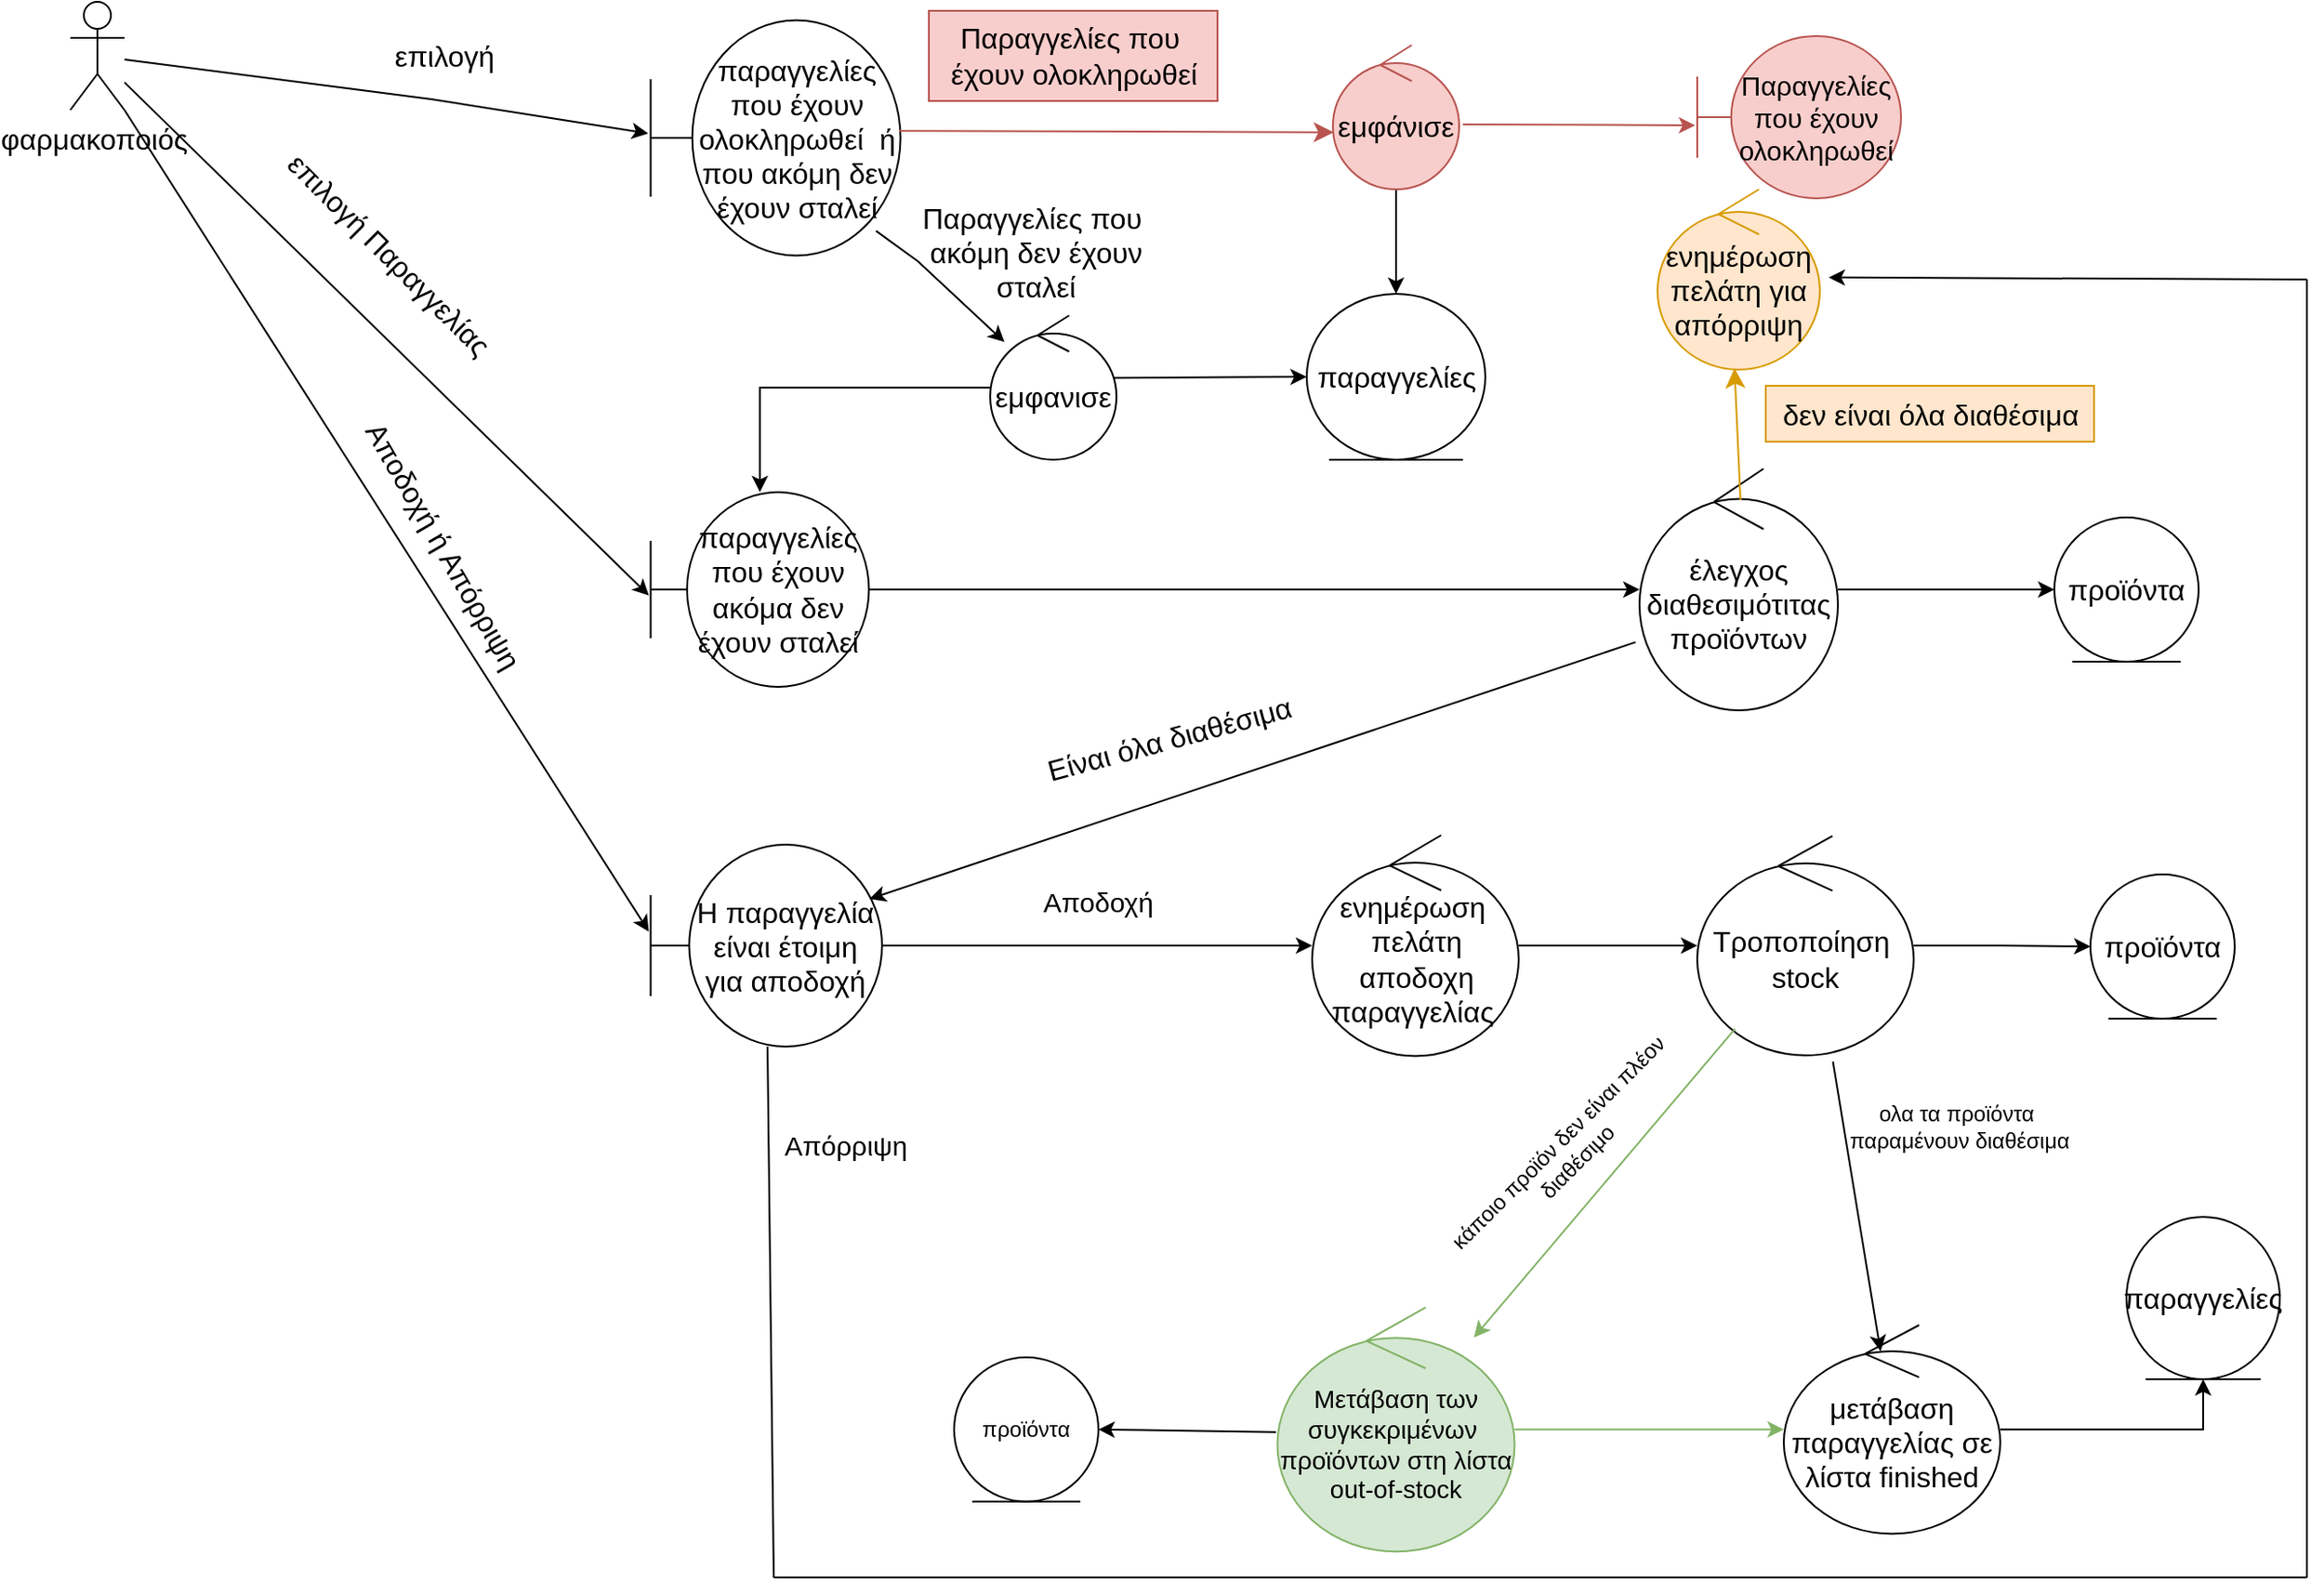 <mxfile version="21.2.3" type="device">
  <diagram name="Page-1" id="sS6enDFf0WbTZIS2XbAY">
    <mxGraphModel dx="1850" dy="541" grid="1" gridSize="10" guides="1" tooltips="1" connect="1" arrows="1" fold="1" page="0" pageScale="1" pageWidth="850" pageHeight="1100" math="0" shadow="0">
      <root>
        <mxCell id="0" />
        <mxCell id="1" parent="0" />
        <mxCell id="T-9rJRapIrSA8LsScsim-1" value="φαρμακοποιός&amp;nbsp;" style="shape=umlActor;verticalLabelPosition=bottom;verticalAlign=top;html=1;outlineConnect=0;fontSize=16;" parent="1" vertex="1">
          <mxGeometry x="-400" y="146" width="30" height="60" as="geometry" />
        </mxCell>
        <mxCell id="T-9rJRapIrSA8LsScsim-18" value="παραγγελίες που έχουν ολοκληρωθεί&amp;nbsp; ή που ακόμη δεν έχουν σταλεί" style="shape=umlBoundary;whiteSpace=wrap;html=1;fontSize=16;" parent="1" vertex="1">
          <mxGeometry x="-78.25" y="156.25" width="138.5" height="130.5" as="geometry" />
        </mxCell>
        <mxCell id="T-9rJRapIrSA8LsScsim-20" value="επιλογή" style="text;html=1;align=center;verticalAlign=middle;resizable=0;points=[];autosize=1;strokeColor=none;fillColor=none;fontSize=16;" parent="1" vertex="1">
          <mxGeometry x="-230" y="160.5" width="73" height="31" as="geometry" />
        </mxCell>
        <mxCell id="YqsY4oMhckwHTp_olVz_-52" style="edgeStyle=orthogonalEdgeStyle;rounded=0;orthogonalLoop=1;jettySize=auto;html=1;" parent="1" source="T-9rJRapIrSA8LsScsim-21" target="T-9rJRapIrSA8LsScsim-23" edge="1">
          <mxGeometry relative="1" as="geometry" />
        </mxCell>
        <mxCell id="T-9rJRapIrSA8LsScsim-21" value="εμφανισε" style="ellipse;shape=umlControl;whiteSpace=wrap;html=1;fontSize=16;" parent="1" vertex="1">
          <mxGeometry x="110" y="320" width="70" height="80" as="geometry" />
        </mxCell>
        <mxCell id="YqsY4oMhckwHTp_olVz_-57" style="edgeStyle=orthogonalEdgeStyle;rounded=0;orthogonalLoop=1;jettySize=auto;html=1;" parent="1" source="T-9rJRapIrSA8LsScsim-23" target="T-9rJRapIrSA8LsScsim-32" edge="1">
          <mxGeometry relative="1" as="geometry" />
        </mxCell>
        <mxCell id="T-9rJRapIrSA8LsScsim-23" value="παραγγελίες που έχουν ακόμα δεν έχουν σταλεί" style="shape=umlBoundary;whiteSpace=wrap;html=1;fontSize=16;" parent="1" vertex="1">
          <mxGeometry x="-78.25" y="418" width="121" height="108" as="geometry" />
        </mxCell>
        <mxCell id="T-9rJRapIrSA8LsScsim-24" value="παραγγελίες" style="ellipse;shape=umlEntity;whiteSpace=wrap;html=1;fontSize=16;" parent="1" vertex="1">
          <mxGeometry x="285.5" y="308" width="99" height="92" as="geometry" />
        </mxCell>
        <mxCell id="YqsY4oMhckwHTp_olVz_-58" style="edgeStyle=orthogonalEdgeStyle;rounded=0;orthogonalLoop=1;jettySize=auto;html=1;entryX=0;entryY=0.5;entryDx=0;entryDy=0;" parent="1" source="T-9rJRapIrSA8LsScsim-32" target="T-9rJRapIrSA8LsScsim-39" edge="1">
          <mxGeometry relative="1" as="geometry" />
        </mxCell>
        <mxCell id="T-9rJRapIrSA8LsScsim-32" value="έλεγχος διαθεσιμότιτας προϊόντων" style="ellipse;shape=umlControl;whiteSpace=wrap;html=1;fontSize=16;" parent="1" vertex="1">
          <mxGeometry x="470" y="405" width="110" height="134" as="geometry" />
        </mxCell>
        <mxCell id="T-9rJRapIrSA8LsScsim-34" value="ενημέρωση πελάτη για απόρριψη" style="ellipse;shape=umlControl;whiteSpace=wrap;html=1;fontSize=16;fillColor=#ffe6cc;strokeColor=#d79b00;" parent="1" vertex="1">
          <mxGeometry x="480" y="250" width="90" height="100" as="geometry" />
        </mxCell>
        <mxCell id="T-9rJRapIrSA8LsScsim-35" value="" style="endArrow=classic;html=1;rounded=0;fontSize=12;startSize=8;endSize=8;curved=1;exitX=0.509;exitY=0.13;exitDx=0;exitDy=0;exitPerimeter=0;entryX=0.474;entryY=0.993;entryDx=0;entryDy=0;entryPerimeter=0;fillColor=#ffe6cc;strokeColor=#d79b00;" parent="1" source="T-9rJRapIrSA8LsScsim-32" target="T-9rJRapIrSA8LsScsim-34" edge="1">
          <mxGeometry width="50" height="50" relative="1" as="geometry">
            <mxPoint x="267" y="605" as="sourcePoint" />
            <mxPoint x="317" y="555" as="targetPoint" />
          </mxGeometry>
        </mxCell>
        <mxCell id="T-9rJRapIrSA8LsScsim-36" value="δεν είναι όλα διαθέσιμα" style="text;html=1;align=center;verticalAlign=middle;resizable=0;points=[];autosize=1;strokeColor=#d79b00;fillColor=#ffe6cc;fontSize=16;" parent="1" vertex="1">
          <mxGeometry x="540" y="359" width="182" height="31" as="geometry" />
        </mxCell>
        <mxCell id="T-9rJRapIrSA8LsScsim-39" value="προϊόντα" style="ellipse;shape=umlEntity;whiteSpace=wrap;html=1;fontSize=16;" parent="1" vertex="1">
          <mxGeometry x="700" y="432" width="80" height="80" as="geometry" />
        </mxCell>
        <mxCell id="YqsY4oMhckwHTp_olVz_-66" style="edgeStyle=orthogonalEdgeStyle;rounded=0;orthogonalLoop=1;jettySize=auto;html=1;" parent="1" source="T-9rJRapIrSA8LsScsim-41" target="T-9rJRapIrSA8LsScsim-46" edge="1">
          <mxGeometry relative="1" as="geometry" />
        </mxCell>
        <mxCell id="T-9rJRapIrSA8LsScsim-41" value="H&lt;span style=&quot;font-size:12.0pt;line-height:107%;font-family:&amp;quot;Arial&amp;quot;,sans-serif;&lt;br/&gt;mso-fareast-font-family:Calibri;mso-fareast-theme-font:minor-latin;mso-ansi-language:&lt;br/&gt;EL;mso-fareast-language:EN-US;mso-bidi-language:AR-SA&quot;&gt; παραγγελία είναι έτοιμη&lt;br/&gt;για αποδοχή&lt;/span&gt;" style="shape=umlBoundary;whiteSpace=wrap;html=1;fontSize=16;" parent="1" vertex="1">
          <mxGeometry x="-78.25" y="613.5" width="128.25" height="112" as="geometry" />
        </mxCell>
        <mxCell id="T-9rJRapIrSA8LsScsim-43" value="Είναι όλα διαθέσιμα" style="text;html=1;align=center;verticalAlign=middle;resizable=0;points=[];autosize=1;strokeColor=none;fillColor=none;fontSize=16;rotation=-15;" parent="1" vertex="1">
          <mxGeometry x="128.5" y="540" width="160" height="30" as="geometry" />
        </mxCell>
        <mxCell id="T-9rJRapIrSA8LsScsim-45" value="Αποδοχή ή Απόρριψη" style="text;html=1;align=center;verticalAlign=middle;resizable=0;points=[];autosize=1;strokeColor=none;fillColor=none;fontSize=16;rotation=60;" parent="1" vertex="1">
          <mxGeometry x="-283.5" y="432" width="180" height="30" as="geometry" />
        </mxCell>
        <mxCell id="YqsY4oMhckwHTp_olVz_-68" style="edgeStyle=orthogonalEdgeStyle;rounded=0;orthogonalLoop=1;jettySize=auto;html=1;" parent="1" source="T-9rJRapIrSA8LsScsim-46" target="T-9rJRapIrSA8LsScsim-50" edge="1">
          <mxGeometry relative="1" as="geometry" />
        </mxCell>
        <mxCell id="T-9rJRapIrSA8LsScsim-46" value="ενημέρωση&amp;nbsp; πελάτη αποδοχη παραγγελίας&amp;nbsp;" style="ellipse;shape=umlControl;whiteSpace=wrap;html=1;fontSize=16;" parent="1" vertex="1">
          <mxGeometry x="288.5" y="608.25" width="114.5" height="122.5" as="geometry" />
        </mxCell>
        <mxCell id="YqsY4oMhckwHTp_olVz_-70" style="edgeStyle=orthogonalEdgeStyle;rounded=0;orthogonalLoop=1;jettySize=auto;html=1;entryX=0;entryY=0.5;entryDx=0;entryDy=0;" parent="1" source="T-9rJRapIrSA8LsScsim-50" target="T-9rJRapIrSA8LsScsim-51" edge="1">
          <mxGeometry relative="1" as="geometry" />
        </mxCell>
        <mxCell id="T-9rJRapIrSA8LsScsim-50" value="&lt;p class=&quot;MsoNormal&quot;&gt;Τροποποίηση&amp;nbsp; stock&lt;/p&gt;" style="ellipse;shape=umlControl;whiteSpace=wrap;html=1;fontSize=16;" parent="1" vertex="1">
          <mxGeometry x="502" y="608.63" width="120" height="121.75" as="geometry" />
        </mxCell>
        <mxCell id="T-9rJRapIrSA8LsScsim-51" value="προϊόντα" style="ellipse;shape=umlEntity;whiteSpace=wrap;html=1;fontSize=16;" parent="1" vertex="1">
          <mxGeometry x="720" y="630" width="80" height="80" as="geometry" />
        </mxCell>
        <mxCell id="YqsY4oMhckwHTp_olVz_-75" style="edgeStyle=orthogonalEdgeStyle;rounded=0;orthogonalLoop=1;jettySize=auto;html=1;entryX=0.5;entryY=1;entryDx=0;entryDy=0;" parent="1" source="T-9rJRapIrSA8LsScsim-53" target="T-9rJRapIrSA8LsScsim-56" edge="1">
          <mxGeometry relative="1" as="geometry" />
        </mxCell>
        <mxCell id="T-9rJRapIrSA8LsScsim-53" value="μετάβαση παραγγελίας σε λίστα finished" style="ellipse;shape=umlControl;whiteSpace=wrap;html=1;fontSize=16;" parent="1" vertex="1">
          <mxGeometry x="550" y="880" width="120" height="115.75" as="geometry" />
        </mxCell>
        <mxCell id="T-9rJRapIrSA8LsScsim-56" value="παραγγελίες" style="ellipse;shape=umlEntity;whiteSpace=wrap;html=1;fontSize=16;" parent="1" vertex="1">
          <mxGeometry x="740" y="820" width="85" height="90" as="geometry" />
        </mxCell>
        <mxCell id="YqsY4oMhckwHTp_olVz_-47" style="edgeStyle=orthogonalEdgeStyle;rounded=0;orthogonalLoop=1;jettySize=auto;html=1;" parent="1" source="T-9rJRapIrSA8LsScsim-58" target="T-9rJRapIrSA8LsScsim-24" edge="1">
          <mxGeometry relative="1" as="geometry" />
        </mxCell>
        <mxCell id="T-9rJRapIrSA8LsScsim-58" value="εμφάνισε" style="ellipse;shape=umlControl;whiteSpace=wrap;html=1;fontSize=16;fillColor=#f8cecc;strokeColor=#b85450;" parent="1" vertex="1">
          <mxGeometry x="300" y="170" width="70" height="80" as="geometry" />
        </mxCell>
        <mxCell id="T-9rJRapIrSA8LsScsim-59" value="" style="endArrow=classic;html=1;rounded=0;fontSize=12;startSize=8;endSize=8;curved=1;exitX=0.994;exitY=0.47;exitDx=0;exitDy=0;exitPerimeter=0;entryX=0.006;entryY=0.605;entryDx=0;entryDy=0;entryPerimeter=0;fillColor=#f8cecc;strokeColor=#b85450;" parent="1" source="T-9rJRapIrSA8LsScsim-18" target="T-9rJRapIrSA8LsScsim-58" edge="1">
          <mxGeometry width="50" height="50" relative="1" as="geometry">
            <mxPoint x="347" y="398" as="sourcePoint" />
            <mxPoint x="397" y="348" as="targetPoint" />
          </mxGeometry>
        </mxCell>
        <mxCell id="T-9rJRapIrSA8LsScsim-60" value="Παραγγελίες που&amp;nbsp;&lt;br&gt;έχουν ολοκληρωθεί" style="text;html=1;align=center;verticalAlign=middle;resizable=0;points=[];autosize=1;strokeColor=#b85450;fillColor=#f8cecc;fontSize=16;" parent="1" vertex="1">
          <mxGeometry x="76" y="151" width="160" height="50" as="geometry" />
        </mxCell>
        <mxCell id="f6oSSaDbNlxuDpAMLlSm-2" value="Παραγγελίες που έχουν ολοκληρωθεί" style="shape=umlBoundary;whiteSpace=wrap;html=1;fillColor=#f8cecc;strokeColor=#b85450;fontSize=15;" parent="1" vertex="1">
          <mxGeometry x="502" y="165" width="113" height="90" as="geometry" />
        </mxCell>
        <mxCell id="f6oSSaDbNlxuDpAMLlSm-3" value="" style="endArrow=classic;html=1;rounded=0;exitX=1.029;exitY=0.55;exitDx=0;exitDy=0;exitPerimeter=0;entryX=-0.01;entryY=0.55;entryDx=0;entryDy=0;entryPerimeter=0;fillColor=#f8cecc;strokeColor=#b85450;" parent="1" source="T-9rJRapIrSA8LsScsim-58" target="f6oSSaDbNlxuDpAMLlSm-2" edge="1">
          <mxGeometry width="50" height="50" relative="1" as="geometry">
            <mxPoint x="398" y="426" as="sourcePoint" />
            <mxPoint x="448" y="376" as="targetPoint" />
          </mxGeometry>
        </mxCell>
        <mxCell id="YqsY4oMhckwHTp_olVz_-74" style="edgeStyle=orthogonalEdgeStyle;rounded=0;orthogonalLoop=1;jettySize=auto;html=1;fillColor=#d5e8d4;strokeColor=#82b366;" parent="1" source="f6oSSaDbNlxuDpAMLlSm-7" target="T-9rJRapIrSA8LsScsim-53" edge="1">
          <mxGeometry relative="1" as="geometry" />
        </mxCell>
        <mxCell id="f6oSSaDbNlxuDpAMLlSm-7" value="&lt;font style=&quot;font-size: 14px;&quot;&gt;Μετάβαση των συγκεκριμένων&amp;nbsp; προϊόντων στη λίστα out-of-stock&lt;/font&gt;" style="ellipse;shape=umlControl;whiteSpace=wrap;html=1;fillColor=#d5e8d4;strokeColor=#82b366;" parent="1" vertex="1">
          <mxGeometry x="269.25" y="870.13" width="131.5" height="135.5" as="geometry" />
        </mxCell>
        <mxCell id="YqsY4oMhckwHTp_olVz_-46" value="" style="endArrow=classic;html=1;rounded=0;entryX=-0.01;entryY=0.481;entryDx=0;entryDy=0;entryPerimeter=0;" parent="1" source="T-9rJRapIrSA8LsScsim-1" target="T-9rJRapIrSA8LsScsim-18" edge="1">
          <mxGeometry width="50" height="50" relative="1" as="geometry">
            <mxPoint x="460" y="430" as="sourcePoint" />
            <mxPoint x="510" y="380" as="targetPoint" />
            <Array as="points">
              <mxPoint x="-200" y="200" />
            </Array>
          </mxGeometry>
        </mxCell>
        <mxCell id="YqsY4oMhckwHTp_olVz_-49" value="" style="endArrow=classic;html=1;rounded=0;exitX=0.902;exitY=0.895;exitDx=0;exitDy=0;exitPerimeter=0;" parent="1" source="T-9rJRapIrSA8LsScsim-18" target="T-9rJRapIrSA8LsScsim-21" edge="1">
          <mxGeometry width="50" height="50" relative="1" as="geometry">
            <mxPoint x="320" y="530" as="sourcePoint" />
            <mxPoint x="370" y="480" as="targetPoint" />
            <Array as="points">
              <mxPoint x="70" y="290" />
            </Array>
          </mxGeometry>
        </mxCell>
        <mxCell id="YqsY4oMhckwHTp_olVz_-51" value="Παραγγελίες που&amp;nbsp;&lt;br&gt;ακόμη δεν έχουν&lt;br&gt;σταλεί" style="text;html=1;align=center;verticalAlign=middle;resizable=0;points=[];autosize=1;fontSize=16;" parent="1" vertex="1">
          <mxGeometry x="60.25" y="250" width="150" height="70" as="geometry" />
        </mxCell>
        <mxCell id="YqsY4oMhckwHTp_olVz_-53" value="" style="endArrow=classic;html=1;rounded=0;entryX=-0.008;entryY=0.531;entryDx=0;entryDy=0;entryPerimeter=0;" parent="1" source="T-9rJRapIrSA8LsScsim-1" target="T-9rJRapIrSA8LsScsim-23" edge="1">
          <mxGeometry width="50" height="50" relative="1" as="geometry">
            <mxPoint x="320" y="520" as="sourcePoint" />
            <mxPoint x="-130" y="480" as="targetPoint" />
          </mxGeometry>
        </mxCell>
        <mxCell id="YqsY4oMhckwHTp_olVz_-55" value="επιλογή Παραγγελίας" style="text;html=1;align=center;verticalAlign=middle;resizable=0;points=[];autosize=1;strokeColor=none;fillColor=none;fontSize=16;rotation=45;" parent="1" vertex="1">
          <mxGeometry x="-308" y="270.5" width="170" height="30" as="geometry" />
        </mxCell>
        <mxCell id="YqsY4oMhckwHTp_olVz_-59" value="" style="endArrow=classic;html=1;rounded=0;entryX=-0.008;entryY=0.431;entryDx=0;entryDy=0;entryPerimeter=0;exitX=1;exitY=1;exitDx=0;exitDy=0;exitPerimeter=0;" parent="1" source="T-9rJRapIrSA8LsScsim-1" target="T-9rJRapIrSA8LsScsim-41" edge="1">
          <mxGeometry width="50" height="50" relative="1" as="geometry">
            <mxPoint x="320" y="520" as="sourcePoint" />
            <mxPoint x="370" y="470" as="targetPoint" />
          </mxGeometry>
        </mxCell>
        <mxCell id="YqsY4oMhckwHTp_olVz_-61" value="" style="endArrow=classic;html=1;rounded=0;entryX=0.946;entryY=0.269;entryDx=0;entryDy=0;entryPerimeter=0;exitX=-0.02;exitY=0.718;exitDx=0;exitDy=0;exitPerimeter=0;" parent="1" source="T-9rJRapIrSA8LsScsim-32" target="T-9rJRapIrSA8LsScsim-41" edge="1">
          <mxGeometry width="50" height="50" relative="1" as="geometry">
            <mxPoint x="320" y="540" as="sourcePoint" />
            <mxPoint x="370" y="490" as="targetPoint" />
          </mxGeometry>
        </mxCell>
        <mxCell id="YqsY4oMhckwHTp_olVz_-67" value="&lt;font style=&quot;font-size: 15px;&quot;&gt;Αποδοχή&lt;/font&gt;" style="text;html=1;strokeColor=none;fillColor=none;align=center;verticalAlign=middle;whiteSpace=wrap;rounded=0;" parent="1" vertex="1">
          <mxGeometry x="140" y="630" width="60" height="30" as="geometry" />
        </mxCell>
        <mxCell id="YqsY4oMhckwHTp_olVz_-71" value="" style="endArrow=none;html=1;rounded=0;" parent="1" target="T-9rJRapIrSA8LsScsim-41" edge="1">
          <mxGeometry width="50" height="50" relative="1" as="geometry">
            <mxPoint x="-10" y="1020" as="sourcePoint" />
            <mxPoint x="370" y="490" as="targetPoint" />
          </mxGeometry>
        </mxCell>
        <mxCell id="YqsY4oMhckwHTp_olVz_-73" value="" style="endArrow=classic;html=1;rounded=0;fillColor=#d5e8d4;strokeColor=#82b366;" parent="1" source="T-9rJRapIrSA8LsScsim-50" target="f6oSSaDbNlxuDpAMLlSm-7" edge="1">
          <mxGeometry width="50" height="50" relative="1" as="geometry">
            <mxPoint x="320" y="530" as="sourcePoint" />
            <mxPoint x="370" y="480" as="targetPoint" />
          </mxGeometry>
        </mxCell>
        <mxCell id="YqsY4oMhckwHTp_olVz_-76" value="" style="endArrow=none;html=1;rounded=0;" parent="1" edge="1">
          <mxGeometry width="50" height="50" relative="1" as="geometry">
            <mxPoint x="-10" y="1020" as="sourcePoint" />
            <mxPoint x="840" y="1020" as="targetPoint" />
          </mxGeometry>
        </mxCell>
        <mxCell id="YqsY4oMhckwHTp_olVz_-77" value="" style="endArrow=none;html=1;rounded=0;" parent="1" edge="1">
          <mxGeometry width="50" height="50" relative="1" as="geometry">
            <mxPoint x="840" y="1020" as="sourcePoint" />
            <mxPoint x="840" y="300" as="targetPoint" />
          </mxGeometry>
        </mxCell>
        <mxCell id="YqsY4oMhckwHTp_olVz_-78" value="" style="endArrow=classic;html=1;rounded=0;entryX=1.054;entryY=0.489;entryDx=0;entryDy=0;entryPerimeter=0;" parent="1" target="T-9rJRapIrSA8LsScsim-34" edge="1">
          <mxGeometry width="50" height="50" relative="1" as="geometry">
            <mxPoint x="840" y="300" as="sourcePoint" />
            <mxPoint x="370" y="480" as="targetPoint" />
          </mxGeometry>
        </mxCell>
        <mxCell id="YqsY4oMhckwHTp_olVz_-79" value="&lt;font style=&quot;font-size: 15px;&quot;&gt;Aπόρριψη&lt;br&gt;&lt;br&gt;&lt;/font&gt;" style="text;html=1;strokeColor=none;fillColor=none;align=center;verticalAlign=middle;whiteSpace=wrap;rounded=0;" parent="1" vertex="1">
          <mxGeometry x="0.25" y="774.38" width="60" height="30" as="geometry" />
        </mxCell>
        <mxCell id="rBrqlfLg7SxFIshLeJAF-5" value="" style="endArrow=classic;html=1;rounded=0;entryX=0;entryY=0.5;entryDx=0;entryDy=0;exitX=0.983;exitY=0.433;exitDx=0;exitDy=0;exitPerimeter=0;" parent="1" source="T-9rJRapIrSA8LsScsim-21" target="T-9rJRapIrSA8LsScsim-24" edge="1">
          <mxGeometry width="50" height="50" relative="1" as="geometry">
            <mxPoint x="70" y="460" as="sourcePoint" />
            <mxPoint x="120" y="410" as="targetPoint" />
          </mxGeometry>
        </mxCell>
        <mxCell id="D0aZfy-KOPcvonktBkWW-1" value="" style="endArrow=classic;html=1;rounded=0;entryX=0.447;entryY=0.126;entryDx=0;entryDy=0;entryPerimeter=0;exitX=0.627;exitY=1.028;exitDx=0;exitDy=0;exitPerimeter=0;" edge="1" parent="1" source="T-9rJRapIrSA8LsScsim-50" target="T-9rJRapIrSA8LsScsim-53">
          <mxGeometry width="50" height="50" relative="1" as="geometry">
            <mxPoint x="310" y="930" as="sourcePoint" />
            <mxPoint x="360" y="880" as="targetPoint" />
          </mxGeometry>
        </mxCell>
        <mxCell id="D0aZfy-KOPcvonktBkWW-2" value="κάποιο προϊόν δεν είναι πλέον&lt;br&gt;διαθέσιμο" style="text;html=1;align=center;verticalAlign=middle;resizable=0;points=[];autosize=1;strokeColor=none;fillColor=none;rotation=-45;" vertex="1" parent="1">
          <mxGeometry x="340" y="764.38" width="180" height="40" as="geometry" />
        </mxCell>
        <mxCell id="D0aZfy-KOPcvonktBkWW-3" value="ολα τα προϊόντα&amp;nbsp;&lt;br&gt;παραμένουν διαθέσιμα" style="text;html=1;align=center;verticalAlign=middle;resizable=0;points=[];autosize=1;strokeColor=none;fillColor=none;" vertex="1" parent="1">
          <mxGeometry x="572" y="750" width="150" height="40" as="geometry" />
        </mxCell>
        <mxCell id="D0aZfy-KOPcvonktBkWW-4" value="προϊόντα" style="ellipse;shape=umlEntity;whiteSpace=wrap;html=1;" vertex="1" parent="1">
          <mxGeometry x="90" y="897.88" width="80" height="80" as="geometry" />
        </mxCell>
        <mxCell id="D0aZfy-KOPcvonktBkWW-5" value="" style="endArrow=classic;html=1;rounded=0;exitX=-0.006;exitY=0.511;exitDx=0;exitDy=0;exitPerimeter=0;entryX=1;entryY=0.5;entryDx=0;entryDy=0;" edge="1" parent="1" source="f6oSSaDbNlxuDpAMLlSm-7" target="D0aZfy-KOPcvonktBkWW-4">
          <mxGeometry width="50" height="50" relative="1" as="geometry">
            <mxPoint x="310" y="820" as="sourcePoint" />
            <mxPoint x="360" y="770" as="targetPoint" />
          </mxGeometry>
        </mxCell>
      </root>
    </mxGraphModel>
  </diagram>
</mxfile>

